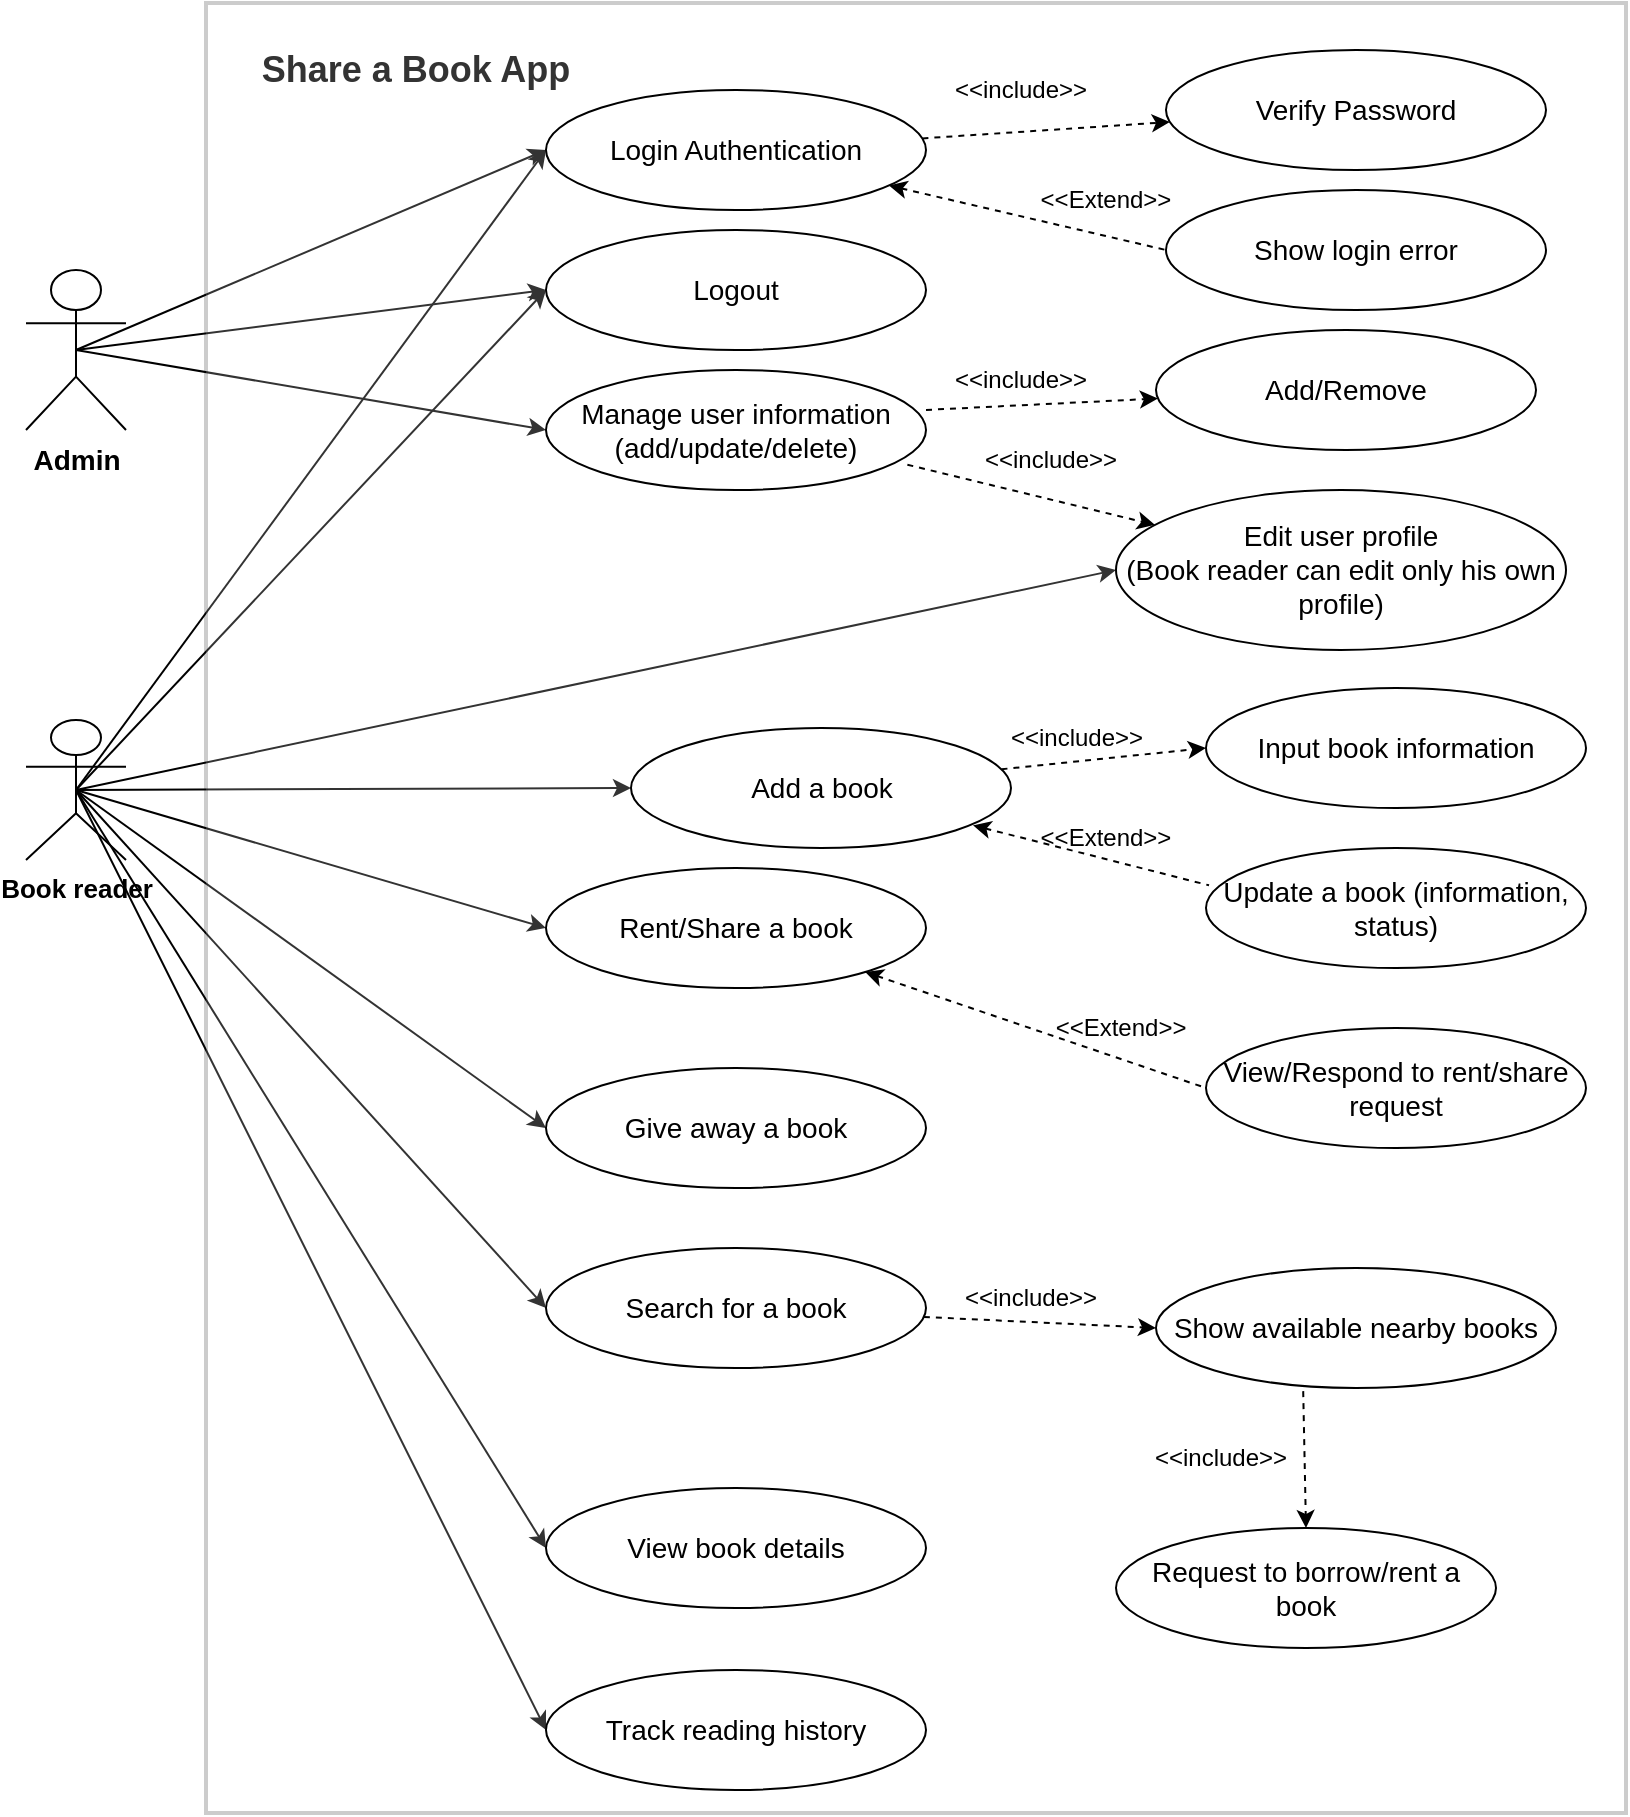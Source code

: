 <mxfile version="16.5.5" type="device"><diagram id="3EbSM8YpVYXBKMtGJ3vK" name="Page-1"><mxGraphModel dx="1676" dy="1647" grid="1" gridSize="10" guides="1" tooltips="1" connect="1" arrows="1" fold="1" page="1" pageScale="1" pageWidth="850" pageHeight="1100" math="0" shadow="0"><root><mxCell id="0"/><mxCell id="1" parent="0"/><mxCell id="j-T1_Zv852j3Wd7lq6Fv-8" style="edgeStyle=none;rounded=0;orthogonalLoop=1;jettySize=auto;html=1;exitX=0.5;exitY=0.5;exitDx=0;exitDy=0;exitPerimeter=0;entryX=0;entryY=0.5;entryDx=0;entryDy=0;" parent="1" source="Jp_oHe6IT5SdsBPc8c_b-2" target="Jp_oHe6IT5SdsBPc8c_b-13" edge="1"><mxGeometry relative="1" as="geometry"/></mxCell><mxCell id="j-T1_Zv852j3Wd7lq6Fv-9" style="edgeStyle=none;rounded=0;orthogonalLoop=1;jettySize=auto;html=1;exitX=0.5;exitY=0.5;exitDx=0;exitDy=0;exitPerimeter=0;entryX=0;entryY=0.5;entryDx=0;entryDy=0;" parent="1" source="Jp_oHe6IT5SdsBPc8c_b-2" target="Jp_oHe6IT5SdsBPc8c_b-30" edge="1"><mxGeometry relative="1" as="geometry"/></mxCell><mxCell id="j-T1_Zv852j3Wd7lq6Fv-43" style="edgeStyle=none;rounded=0;orthogonalLoop=1;jettySize=auto;html=1;exitX=0.5;exitY=0.5;exitDx=0;exitDy=0;exitPerimeter=0;entryX=0;entryY=0.5;entryDx=0;entryDy=0;startArrow=none;startFill=0;endArrow=classic;endFill=1;" parent="1" source="Jp_oHe6IT5SdsBPc8c_b-2" target="j-T1_Zv852j3Wd7lq6Fv-32" edge="1"><mxGeometry relative="1" as="geometry"/></mxCell><mxCell id="Jp_oHe6IT5SdsBPc8c_b-2" value="Admin&lt;br style=&quot;font-size: 14px;&quot;&gt;" style="shape=umlActor;verticalLabelPosition=bottom;verticalAlign=top;html=1;outlineConnect=0;fontSize=14;fontStyle=1" parent="1" vertex="1"><mxGeometry x="40" y="270" width="50" height="80" as="geometry"/></mxCell><mxCell id="j-T1_Zv852j3Wd7lq6Fv-15" style="edgeStyle=none;rounded=0;orthogonalLoop=1;jettySize=auto;html=1;exitX=0.5;exitY=0.5;exitDx=0;exitDy=0;exitPerimeter=0;entryX=0;entryY=0.5;entryDx=0;entryDy=0;startArrow=none;startFill=0;endArrow=classic;endFill=1;" parent="1" source="Jp_oHe6IT5SdsBPc8c_b-3" target="Jp_oHe6IT5SdsBPc8c_b-21" edge="1"><mxGeometry relative="1" as="geometry"/></mxCell><mxCell id="j-T1_Zv852j3Wd7lq6Fv-19" style="edgeStyle=none;rounded=0;orthogonalLoop=1;jettySize=auto;html=1;exitX=0.5;exitY=0.5;exitDx=0;exitDy=0;exitPerimeter=0;entryX=0;entryY=0.5;entryDx=0;entryDy=0;startArrow=none;startFill=0;endArrow=classic;endFill=1;" parent="1" source="Jp_oHe6IT5SdsBPc8c_b-3" target="Jp_oHe6IT5SdsBPc8c_b-23" edge="1"><mxGeometry relative="1" as="geometry"/></mxCell><mxCell id="j-T1_Zv852j3Wd7lq6Fv-36" style="edgeStyle=none;rounded=0;orthogonalLoop=1;jettySize=auto;html=1;exitX=0.5;exitY=0.5;exitDx=0;exitDy=0;exitPerimeter=0;entryX=0;entryY=0.5;entryDx=0;entryDy=0;startArrow=none;startFill=0;endArrow=classic;endFill=1;" parent="1" source="Jp_oHe6IT5SdsBPc8c_b-3" target="Jp_oHe6IT5SdsBPc8c_b-24" edge="1"><mxGeometry relative="1" as="geometry"/></mxCell><mxCell id="j-T1_Zv852j3Wd7lq6Fv-37" style="edgeStyle=none;rounded=0;orthogonalLoop=1;jettySize=auto;html=1;exitX=0.5;exitY=0.5;exitDx=0;exitDy=0;exitPerimeter=0;entryX=0;entryY=0.5;entryDx=0;entryDy=0;startArrow=none;startFill=0;endArrow=classic;endFill=1;" parent="1" source="Jp_oHe6IT5SdsBPc8c_b-3" target="Jp_oHe6IT5SdsBPc8c_b-40" edge="1"><mxGeometry relative="1" as="geometry"/></mxCell><mxCell id="j-T1_Zv852j3Wd7lq6Fv-38" style="edgeStyle=none;rounded=0;orthogonalLoop=1;jettySize=auto;html=1;exitX=0.5;exitY=0.5;exitDx=0;exitDy=0;exitPerimeter=0;entryX=0;entryY=0.5;entryDx=0;entryDy=0;startArrow=none;startFill=0;endArrow=classic;endFill=1;" parent="1" source="Jp_oHe6IT5SdsBPc8c_b-3" target="Jp_oHe6IT5SdsBPc8c_b-41" edge="1"><mxGeometry relative="1" as="geometry"/></mxCell><mxCell id="j-T1_Zv852j3Wd7lq6Fv-41" style="edgeStyle=none;rounded=0;orthogonalLoop=1;jettySize=auto;html=1;exitX=0.5;exitY=0.5;exitDx=0;exitDy=0;exitPerimeter=0;entryX=0;entryY=0.5;entryDx=0;entryDy=0;startArrow=none;startFill=0;endArrow=classic;endFill=1;" parent="1" source="Jp_oHe6IT5SdsBPc8c_b-3" target="Jp_oHe6IT5SdsBPc8c_b-47" edge="1"><mxGeometry relative="1" as="geometry"/></mxCell><mxCell id="j-T1_Zv852j3Wd7lq6Fv-42" style="edgeStyle=none;rounded=0;orthogonalLoop=1;jettySize=auto;html=1;exitX=0.5;exitY=0.5;exitDx=0;exitDy=0;exitPerimeter=0;entryX=0;entryY=0.5;entryDx=0;entryDy=0;startArrow=none;startFill=0;endArrow=classic;endFill=1;" parent="1" source="Jp_oHe6IT5SdsBPc8c_b-3" target="Jp_oHe6IT5SdsBPc8c_b-49" edge="1"><mxGeometry relative="1" as="geometry"/></mxCell><mxCell id="j-T1_Zv852j3Wd7lq6Fv-44" style="edgeStyle=none;rounded=0;orthogonalLoop=1;jettySize=auto;html=1;exitX=0.5;exitY=0.5;exitDx=0;exitDy=0;exitPerimeter=0;entryX=0;entryY=0.5;entryDx=0;entryDy=0;startArrow=none;startFill=0;endArrow=classic;endFill=1;" parent="1" source="Jp_oHe6IT5SdsBPc8c_b-3" target="j-T1_Zv852j3Wd7lq6Fv-32" edge="1"><mxGeometry relative="1" as="geometry"/></mxCell><mxCell id="j-T1_Zv852j3Wd7lq6Fv-45" style="edgeStyle=none;rounded=0;orthogonalLoop=1;jettySize=auto;html=1;exitX=0.5;exitY=0.5;exitDx=0;exitDy=0;exitPerimeter=0;entryX=0;entryY=0.5;entryDx=0;entryDy=0;startArrow=none;startFill=0;endArrow=classic;endFill=1;" parent="1" source="Jp_oHe6IT5SdsBPc8c_b-3" target="Jp_oHe6IT5SdsBPc8c_b-13" edge="1"><mxGeometry relative="1" as="geometry"/></mxCell><mxCell id="Jp_oHe6IT5SdsBPc8c_b-3" value="Book reader" style="shape=umlActor;verticalLabelPosition=bottom;verticalAlign=top;html=1;outlineConnect=0;fontSize=13;fontStyle=1" parent="1" vertex="1"><mxGeometry x="40" y="495" width="50" height="70" as="geometry"/></mxCell><mxCell id="Jp_oHe6IT5SdsBPc8c_b-9" value="" style="rounded=0;whiteSpace=wrap;html=1;fontSize=14;direction=south;opacity=20;strokeWidth=2;" parent="1" vertex="1"><mxGeometry x="130" y="136.5" width="710" height="905" as="geometry"/></mxCell><mxCell id="Jp_oHe6IT5SdsBPc8c_b-12" value="&lt;span style=&quot;color: rgb(51 , 51 , 51)&quot;&gt;&lt;b&gt;&lt;font style=&quot;font-size: 18px&quot;&gt;Share a Book App&lt;/font&gt;&lt;/b&gt;&lt;/span&gt;" style="text;html=1;strokeColor=none;fillColor=none;align=center;verticalAlign=middle;whiteSpace=wrap;rounded=0;fontSize=14;" parent="1" vertex="1"><mxGeometry x="155" y="155" width="160" height="30" as="geometry"/></mxCell><mxCell id="j-T1_Zv852j3Wd7lq6Fv-2" style="rounded=0;orthogonalLoop=1;jettySize=auto;html=1;dashed=1;" parent="1" source="Jp_oHe6IT5SdsBPc8c_b-13" target="j-T1_Zv852j3Wd7lq6Fv-1" edge="1"><mxGeometry relative="1" as="geometry"/></mxCell><mxCell id="j-T1_Zv852j3Wd7lq6Fv-5" style="edgeStyle=none;rounded=0;orthogonalLoop=1;jettySize=auto;html=1;entryX=0;entryY=0.5;entryDx=0;entryDy=0;dashed=1;startArrow=classic;startFill=1;endArrow=none;endFill=0;" parent="1" source="Jp_oHe6IT5SdsBPc8c_b-13" target="j-T1_Zv852j3Wd7lq6Fv-4" edge="1"><mxGeometry relative="1" as="geometry"/></mxCell><mxCell id="Jp_oHe6IT5SdsBPc8c_b-13" value="Login Authentication" style="ellipse;whiteSpace=wrap;html=1;fontSize=14;" parent="1" vertex="1"><mxGeometry x="300" y="180" width="190" height="60" as="geometry"/></mxCell><mxCell id="j-T1_Zv852j3Wd7lq6Fv-11" style="edgeStyle=none;rounded=0;orthogonalLoop=1;jettySize=auto;html=1;entryX=0;entryY=0.5;entryDx=0;entryDy=0;dashed=1;startArrow=none;startFill=0;endArrow=classic;endFill=1;" parent="1" source="Jp_oHe6IT5SdsBPc8c_b-21" target="j-T1_Zv852j3Wd7lq6Fv-10" edge="1"><mxGeometry relative="1" as="geometry"/></mxCell><mxCell id="Jp_oHe6IT5SdsBPc8c_b-21" value="Add a book" style="ellipse;whiteSpace=wrap;html=1;fontSize=14;" parent="1" vertex="1"><mxGeometry x="342.5" y="499" width="190" height="60" as="geometry"/></mxCell><mxCell id="Jp_oHe6IT5SdsBPc8c_b-22" value="Update a book (information, status)" style="ellipse;whiteSpace=wrap;html=1;fontSize=14;" parent="1" vertex="1"><mxGeometry x="630" y="559" width="190" height="60" as="geometry"/></mxCell><mxCell id="Jp_oHe6IT5SdsBPc8c_b-23" value="Rent/Share a book" style="ellipse;whiteSpace=wrap;html=1;fontSize=14;" parent="1" vertex="1"><mxGeometry x="300" y="569" width="190" height="60" as="geometry"/></mxCell><mxCell id="Jp_oHe6IT5SdsBPc8c_b-24" value="Give away a book" style="ellipse;whiteSpace=wrap;html=1;fontSize=14;" parent="1" vertex="1"><mxGeometry x="300" y="669" width="190" height="60" as="geometry"/></mxCell><mxCell id="MmrB2H96Rac-McW30vOG-2" style="rounded=0;orthogonalLoop=1;jettySize=auto;html=1;dashed=1;startArrow=none;exitX=0.951;exitY=0.789;exitDx=0;exitDy=0;exitPerimeter=0;" edge="1" parent="1" source="Jp_oHe6IT5SdsBPc8c_b-30" target="Jp_oHe6IT5SdsBPc8c_b-49"><mxGeometry relative="1" as="geometry"><mxPoint x="595" y="378.058" as="sourcePoint"/></mxGeometry></mxCell><mxCell id="MmrB2H96Rac-McW30vOG-6" style="edgeStyle=none;rounded=0;orthogonalLoop=1;jettySize=auto;html=1;dashed=1;startArrow=none;exitX=1;exitY=0.333;exitDx=0;exitDy=0;exitPerimeter=0;" edge="1" parent="1" source="Jp_oHe6IT5SdsBPc8c_b-30" target="MmrB2H96Rac-McW30vOG-5"><mxGeometry relative="1" as="geometry"><mxPoint x="585" y="333.898" as="sourcePoint"/></mxGeometry></mxCell><mxCell id="Jp_oHe6IT5SdsBPc8c_b-30" value="Manage user information (add/update/delete)" style="ellipse;whiteSpace=wrap;html=1;fontSize=14;" parent="1" vertex="1"><mxGeometry x="300" y="320" width="190" height="60" as="geometry"/></mxCell><mxCell id="Jp_oHe6IT5SdsBPc8c_b-39" value="View/Respond to rent/share request" style="ellipse;whiteSpace=wrap;html=1;fontSize=14;" parent="1" vertex="1"><mxGeometry x="630" y="649" width="190" height="60" as="geometry"/></mxCell><mxCell id="j-T1_Zv852j3Wd7lq6Fv-23" style="edgeStyle=none;rounded=0;orthogonalLoop=1;jettySize=auto;html=1;entryX=0;entryY=0.5;entryDx=0;entryDy=0;dashed=1;startArrow=none;startFill=0;endArrow=classic;endFill=1;" parent="1" source="Jp_oHe6IT5SdsBPc8c_b-40" target="j-T1_Zv852j3Wd7lq6Fv-22" edge="1"><mxGeometry relative="1" as="geometry"/></mxCell><mxCell id="Jp_oHe6IT5SdsBPc8c_b-40" value="Search for a book" style="ellipse;whiteSpace=wrap;html=1;fontSize=14;" parent="1" vertex="1"><mxGeometry x="300" y="759" width="190" height="60" as="geometry"/></mxCell><mxCell id="Jp_oHe6IT5SdsBPc8c_b-41" value="View book details" style="ellipse;whiteSpace=wrap;html=1;fontSize=14;" parent="1" vertex="1"><mxGeometry x="300" y="879" width="190" height="60" as="geometry"/></mxCell><mxCell id="Jp_oHe6IT5SdsBPc8c_b-42" value="Request to borrow/rent a book" style="ellipse;whiteSpace=wrap;html=1;fontSize=14;" parent="1" vertex="1"><mxGeometry x="585" y="899" width="190" height="60" as="geometry"/></mxCell><mxCell id="Jp_oHe6IT5SdsBPc8c_b-47" value="Track reading history" style="ellipse;whiteSpace=wrap;html=1;fontSize=14;" parent="1" vertex="1"><mxGeometry x="300" y="970" width="190" height="60" as="geometry"/></mxCell><mxCell id="Jp_oHe6IT5SdsBPc8c_b-49" value="Edit user profile&lt;br&gt;(Book reader can edit only his own profile)" style="ellipse;whiteSpace=wrap;html=1;fontSize=14;" parent="1" vertex="1"><mxGeometry x="585" y="380" width="225" height="80" as="geometry"/></mxCell><mxCell id="j-T1_Zv852j3Wd7lq6Fv-1" value="Verify Password" style="ellipse;whiteSpace=wrap;html=1;fontSize=14;" parent="1" vertex="1"><mxGeometry x="610" y="160" width="190" height="60" as="geometry"/></mxCell><mxCell id="j-T1_Zv852j3Wd7lq6Fv-3" value="&amp;lt;&amp;lt;include&amp;gt;&amp;gt;" style="text;html=1;strokeColor=none;fillColor=none;align=center;verticalAlign=middle;whiteSpace=wrap;rounded=0;" parent="1" vertex="1"><mxGeometry x="505" y="165" width="65" height="30" as="geometry"/></mxCell><mxCell id="j-T1_Zv852j3Wd7lq6Fv-4" value="Show login error" style="ellipse;whiteSpace=wrap;html=1;fontSize=14;" parent="1" vertex="1"><mxGeometry x="610" y="230" width="190" height="60" as="geometry"/></mxCell><mxCell id="j-T1_Zv852j3Wd7lq6Fv-6" value="&amp;lt;&amp;lt;Extend&amp;gt;&amp;gt;" style="text;html=1;strokeColor=none;fillColor=none;align=center;verticalAlign=middle;whiteSpace=wrap;rounded=0;" parent="1" vertex="1"><mxGeometry x="540" y="220" width="80" height="30" as="geometry"/></mxCell><mxCell id="j-T1_Zv852j3Wd7lq6Fv-7" style="edgeStyle=none;rounded=0;orthogonalLoop=1;jettySize=auto;html=1;exitX=0.5;exitY=1;exitDx=0;exitDy=0;dashed=1;" parent="1" source="Jp_oHe6IT5SdsBPc8c_b-24" target="Jp_oHe6IT5SdsBPc8c_b-24" edge="1"><mxGeometry relative="1" as="geometry"/></mxCell><mxCell id="j-T1_Zv852j3Wd7lq6Fv-10" value="Input book information" style="ellipse;whiteSpace=wrap;html=1;fontSize=14;" parent="1" vertex="1"><mxGeometry x="630" y="479" width="190" height="60" as="geometry"/></mxCell><mxCell id="j-T1_Zv852j3Wd7lq6Fv-12" value="&amp;lt;&amp;lt;include&amp;gt;&amp;gt;" style="text;html=1;strokeColor=none;fillColor=none;align=center;verticalAlign=middle;whiteSpace=wrap;rounded=0;" parent="1" vertex="1"><mxGeometry x="532.5" y="489" width="65" height="30" as="geometry"/></mxCell><mxCell id="j-T1_Zv852j3Wd7lq6Fv-13" value="&amp;lt;&amp;lt;Extend&amp;gt;&amp;gt;" style="text;html=1;strokeColor=none;fillColor=none;align=center;verticalAlign=middle;whiteSpace=wrap;rounded=0;" parent="1" vertex="1"><mxGeometry x="540" y="539" width="80" height="30" as="geometry"/></mxCell><mxCell id="j-T1_Zv852j3Wd7lq6Fv-14" style="edgeStyle=none;rounded=0;orthogonalLoop=1;jettySize=auto;html=1;entryX=0.008;entryY=0.311;entryDx=0;entryDy=0;dashed=1;startArrow=classic;startFill=1;endArrow=none;endFill=0;entryPerimeter=0;exitX=0.9;exitY=0.811;exitDx=0;exitDy=0;exitPerimeter=0;" parent="1" source="Jp_oHe6IT5SdsBPc8c_b-21" target="Jp_oHe6IT5SdsBPc8c_b-22" edge="1"><mxGeometry relative="1" as="geometry"><mxPoint x="488.765" y="538.455" as="sourcePoint"/><mxPoint x="650.0" y="579.55" as="targetPoint"/></mxGeometry></mxCell><mxCell id="j-T1_Zv852j3Wd7lq6Fv-18" value="&amp;lt;&amp;lt;Extend&amp;gt;&amp;gt;" style="text;html=1;strokeColor=none;fillColor=none;align=center;verticalAlign=middle;whiteSpace=wrap;rounded=0;" parent="1" vertex="1"><mxGeometry x="555" y="634" width="65" height="30" as="geometry"/></mxCell><mxCell id="j-T1_Zv852j3Wd7lq6Fv-21" style="edgeStyle=none;rounded=0;orthogonalLoop=1;jettySize=auto;html=1;entryX=0;entryY=0.5;entryDx=0;entryDy=0;dashed=1;startArrow=classic;startFill=1;endArrow=none;endFill=0;" parent="1" source="Jp_oHe6IT5SdsBPc8c_b-23" target="Jp_oHe6IT5SdsBPc8c_b-39" edge="1"><mxGeometry relative="1" as="geometry"><mxPoint x="497.245" y="629.005" as="sourcePoint"/><mxPoint x="640.0" y="668.21" as="targetPoint"/></mxGeometry></mxCell><mxCell id="j-T1_Zv852j3Wd7lq6Fv-22" value="Show available nearby books" style="ellipse;whiteSpace=wrap;html=1;fontSize=14;" parent="1" vertex="1"><mxGeometry x="605" y="769" width="200" height="60" as="geometry"/></mxCell><mxCell id="j-T1_Zv852j3Wd7lq6Fv-24" value="&amp;lt;&amp;lt;include&amp;gt;&amp;gt;" style="text;html=1;strokeColor=none;fillColor=none;align=center;verticalAlign=middle;whiteSpace=wrap;rounded=0;" parent="1" vertex="1"><mxGeometry x="510" y="769" width="65" height="30" as="geometry"/></mxCell><mxCell id="j-T1_Zv852j3Wd7lq6Fv-32" value="Logout" style="ellipse;whiteSpace=wrap;html=1;fontSize=14;" parent="1" vertex="1"><mxGeometry x="300" y="250" width="190" height="60" as="geometry"/></mxCell><mxCell id="MmrB2H96Rac-McW30vOG-5" value="Add/Remove" style="ellipse;whiteSpace=wrap;html=1;fontSize=14;" vertex="1" parent="1"><mxGeometry x="605" y="300" width="190" height="60" as="geometry"/></mxCell><mxCell id="MmrB2H96Rac-McW30vOG-10" value="&amp;lt;&amp;lt;include&amp;gt;&amp;gt;" style="text;html=1;strokeColor=none;fillColor=none;align=center;verticalAlign=middle;whiteSpace=wrap;rounded=0;" vertex="1" parent="1"><mxGeometry x="520" y="350" width="65" height="30" as="geometry"/></mxCell><mxCell id="MmrB2H96Rac-McW30vOG-12" style="edgeStyle=none;rounded=0;orthogonalLoop=1;jettySize=auto;html=1;entryX=0.5;entryY=0;entryDx=0;entryDy=0;dashed=1;startArrow=none;startFill=0;endArrow=classic;endFill=1;exitX=0.368;exitY=1.026;exitDx=0;exitDy=0;exitPerimeter=0;" edge="1" parent="1" source="j-T1_Zv852j3Wd7lq6Fv-22" target="Jp_oHe6IT5SdsBPc8c_b-42"><mxGeometry relative="1" as="geometry"><mxPoint x="550.0" y="849.003" as="sourcePoint"/><mxPoint x="665.96" y="854.75" as="targetPoint"/></mxGeometry></mxCell><mxCell id="MmrB2H96Rac-McW30vOG-15" value="&amp;lt;&amp;lt;include&amp;gt;&amp;gt;" style="text;html=1;strokeColor=none;fillColor=none;align=center;verticalAlign=middle;whiteSpace=wrap;rounded=0;" vertex="1" parent="1"><mxGeometry x="605" y="849" width="65" height="30" as="geometry"/></mxCell><mxCell id="MmrB2H96Rac-McW30vOG-16" value="&amp;lt;&amp;lt;include&amp;gt;&amp;gt;" style="text;html=1;strokeColor=none;fillColor=none;align=center;verticalAlign=middle;whiteSpace=wrap;rounded=0;" vertex="1" parent="1"><mxGeometry x="505" y="310" width="65" height="30" as="geometry"/></mxCell></root></mxGraphModel></diagram></mxfile>
